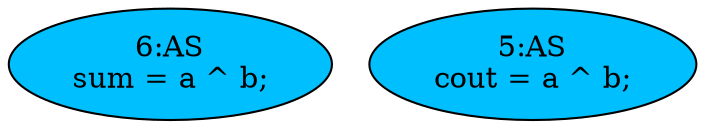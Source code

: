 strict digraph "compose( ,  )" {
	node [label="\N"];
	"6:AS"	[ast="<pyverilog.vparser.ast.Assign object at 0x7f61ed1371d0>",
		def_var="['sum']",
		fillcolor=deepskyblue,
		label="6:AS
sum = a ^ b;",
		statements="[]",
		style=filled,
		typ=Assign,
		use_var="['a', 'b']"];
	"5:AS"	[ast="<pyverilog.vparser.ast.Assign object at 0x7f61ed1b5f10>",
		def_var="['cout']",
		fillcolor=deepskyblue,
		label="5:AS
cout = a ^ b;",
		statements="[]",
		style=filled,
		typ=Assign,
		use_var="['a', 'b']"];
}
